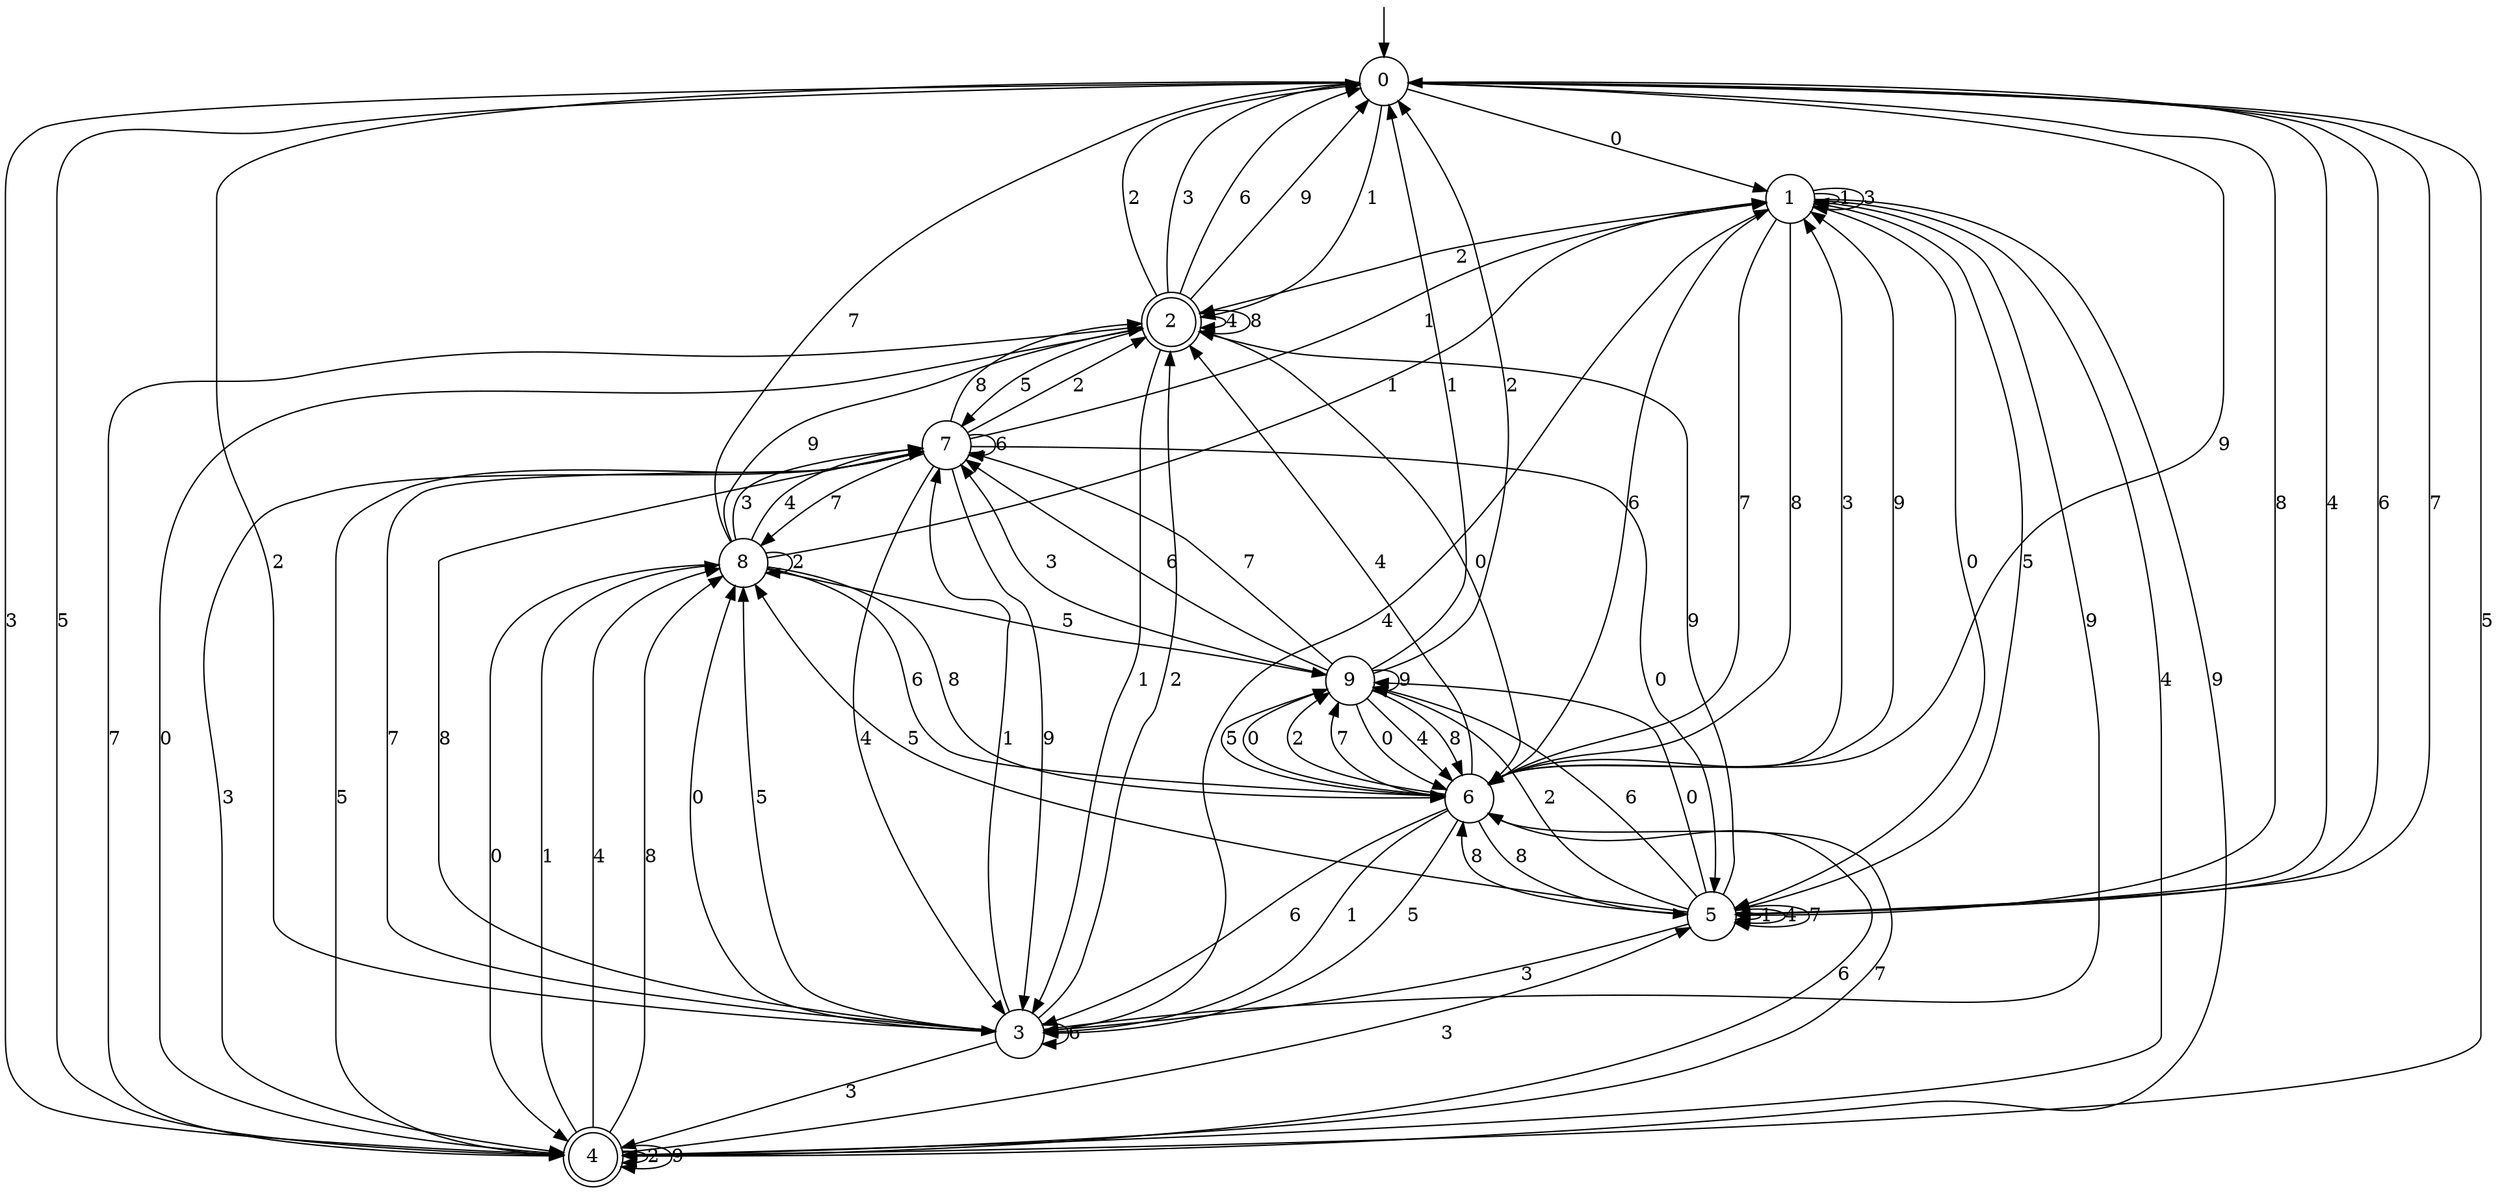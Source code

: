 digraph g {

	s0 [shape="circle" label="0"];
	s1 [shape="circle" label="1"];
	s2 [shape="doublecircle" label="2"];
	s3 [shape="circle" label="3"];
	s4 [shape="doublecircle" label="4"];
	s5 [shape="circle" label="5"];
	s6 [shape="circle" label="6"];
	s7 [shape="circle" label="7"];
	s8 [shape="circle" label="8"];
	s9 [shape="circle" label="9"];
	s0 -> s1 [label="0"];
	s0 -> s2 [label="1"];
	s0 -> s3 [label="2"];
	s0 -> s4 [label="3"];
	s0 -> s5 [label="4"];
	s0 -> s4 [label="5"];
	s0 -> s5 [label="6"];
	s0 -> s5 [label="7"];
	s0 -> s5 [label="8"];
	s0 -> s6 [label="9"];
	s1 -> s5 [label="0"];
	s1 -> s1 [label="1"];
	s1 -> s2 [label="2"];
	s1 -> s1 [label="3"];
	s1 -> s4 [label="4"];
	s1 -> s5 [label="5"];
	s1 -> s6 [label="6"];
	s1 -> s6 [label="7"];
	s1 -> s6 [label="8"];
	s1 -> s4 [label="9"];
	s2 -> s6 [label="0"];
	s2 -> s3 [label="1"];
	s2 -> s0 [label="2"];
	s2 -> s0 [label="3"];
	s2 -> s2 [label="4"];
	s2 -> s7 [label="5"];
	s2 -> s0 [label="6"];
	s2 -> s4 [label="7"];
	s2 -> s2 [label="8"];
	s2 -> s0 [label="9"];
	s3 -> s8 [label="0"];
	s3 -> s7 [label="1"];
	s3 -> s2 [label="2"];
	s3 -> s4 [label="3"];
	s3 -> s1 [label="4"];
	s3 -> s8 [label="5"];
	s3 -> s3 [label="6"];
	s3 -> s7 [label="7"];
	s3 -> s7 [label="8"];
	s3 -> s1 [label="9"];
	s4 -> s2 [label="0"];
	s4 -> s8 [label="1"];
	s4 -> s4 [label="2"];
	s4 -> s5 [label="3"];
	s4 -> s8 [label="4"];
	s4 -> s0 [label="5"];
	s4 -> s6 [label="6"];
	s4 -> s6 [label="7"];
	s4 -> s8 [label="8"];
	s4 -> s4 [label="9"];
	s5 -> s9 [label="0"];
	s5 -> s5 [label="1"];
	s5 -> s9 [label="2"];
	s5 -> s3 [label="3"];
	s5 -> s5 [label="4"];
	s5 -> s8 [label="5"];
	s5 -> s9 [label="6"];
	s5 -> s5 [label="7"];
	s5 -> s6 [label="8"];
	s5 -> s2 [label="9"];
	s6 -> s9 [label="0"];
	s6 -> s3 [label="1"];
	s6 -> s9 [label="2"];
	s6 -> s1 [label="3"];
	s6 -> s2 [label="4"];
	s6 -> s3 [label="5"];
	s6 -> s3 [label="6"];
	s6 -> s9 [label="7"];
	s6 -> s5 [label="8"];
	s6 -> s1 [label="9"];
	s7 -> s5 [label="0"];
	s7 -> s1 [label="1"];
	s7 -> s2 [label="2"];
	s7 -> s4 [label="3"];
	s7 -> s3 [label="4"];
	s7 -> s4 [label="5"];
	s7 -> s7 [label="6"];
	s7 -> s8 [label="7"];
	s7 -> s2 [label="8"];
	s7 -> s3 [label="9"];
	s8 -> s4 [label="0"];
	s8 -> s1 [label="1"];
	s8 -> s8 [label="2"];
	s8 -> s7 [label="3"];
	s8 -> s7 [label="4"];
	s8 -> s9 [label="5"];
	s8 -> s6 [label="6"];
	s8 -> s0 [label="7"];
	s8 -> s6 [label="8"];
	s8 -> s2 [label="9"];
	s9 -> s6 [label="0"];
	s9 -> s0 [label="1"];
	s9 -> s0 [label="2"];
	s9 -> s7 [label="3"];
	s9 -> s6 [label="4"];
	s9 -> s6 [label="5"];
	s9 -> s7 [label="6"];
	s9 -> s7 [label="7"];
	s9 -> s6 [label="8"];
	s9 -> s9 [label="9"];

__start0 [label="" shape="none" width="0" height="0"];
__start0 -> s0;

}
